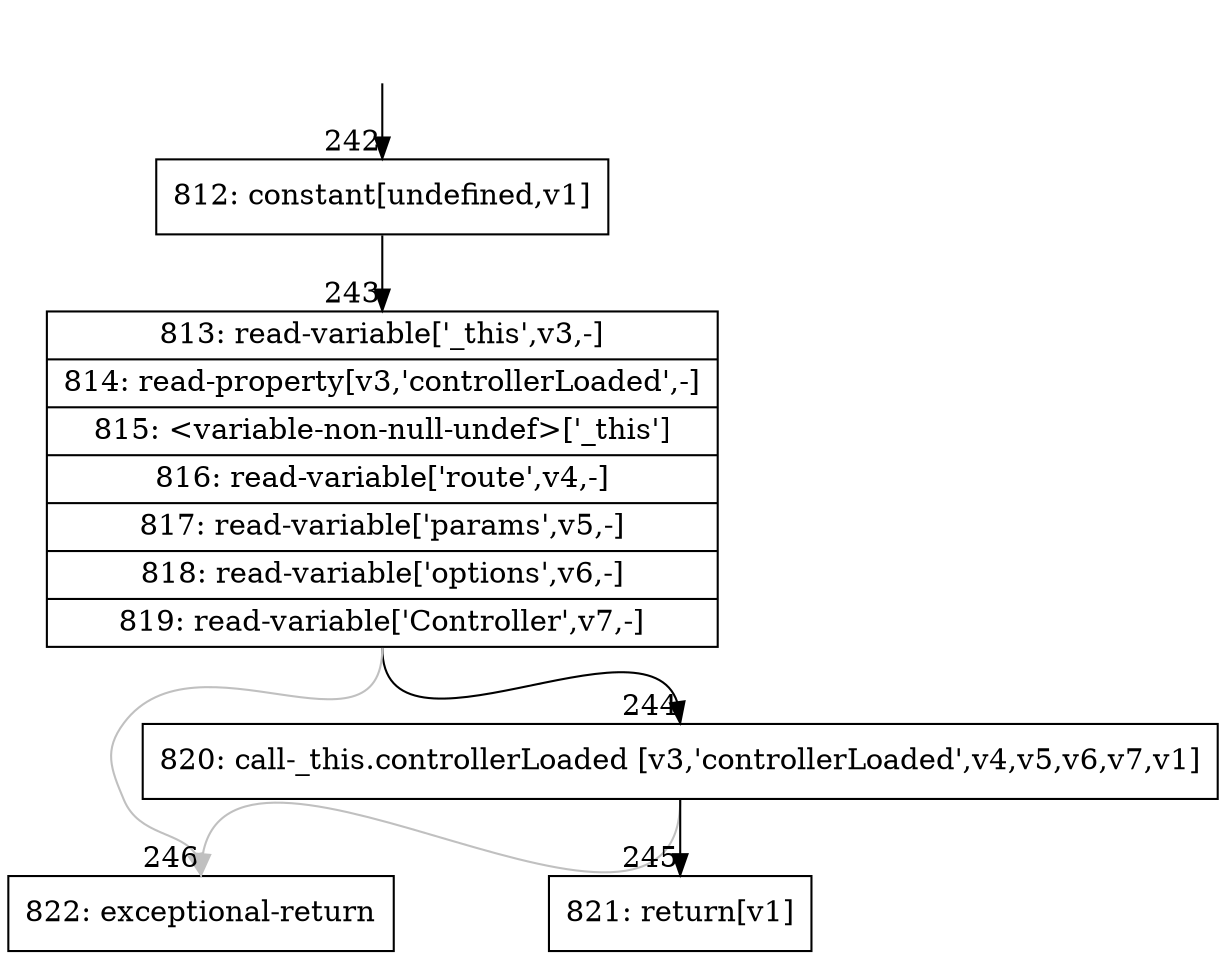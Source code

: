 digraph {
rankdir="TD"
BB_entry29[shape=none,label=""];
BB_entry29 -> BB242 [tailport=s, headport=n, headlabel="    242"]
BB242 [shape=record label="{812: constant[undefined,v1]}" ] 
BB242 -> BB243 [tailport=s, headport=n, headlabel="      243"]
BB243 [shape=record label="{813: read-variable['_this',v3,-]|814: read-property[v3,'controllerLoaded',-]|815: \<variable-non-null-undef\>['_this']|816: read-variable['route',v4,-]|817: read-variable['params',v5,-]|818: read-variable['options',v6,-]|819: read-variable['Controller',v7,-]}" ] 
BB243 -> BB244 [tailport=s, headport=n, headlabel="      244"]
BB243 -> BB246 [tailport=s, headport=n, color=gray, headlabel="      246"]
BB244 [shape=record label="{820: call-_this.controllerLoaded [v3,'controllerLoaded',v4,v5,v6,v7,v1]}" ] 
BB244 -> BB245 [tailport=s, headport=n, headlabel="      245"]
BB244 -> BB246 [tailport=s, headport=n, color=gray]
BB245 [shape=record label="{821: return[v1]}" ] 
BB246 [shape=record label="{822: exceptional-return}" ] 
//#$~ 300
}
